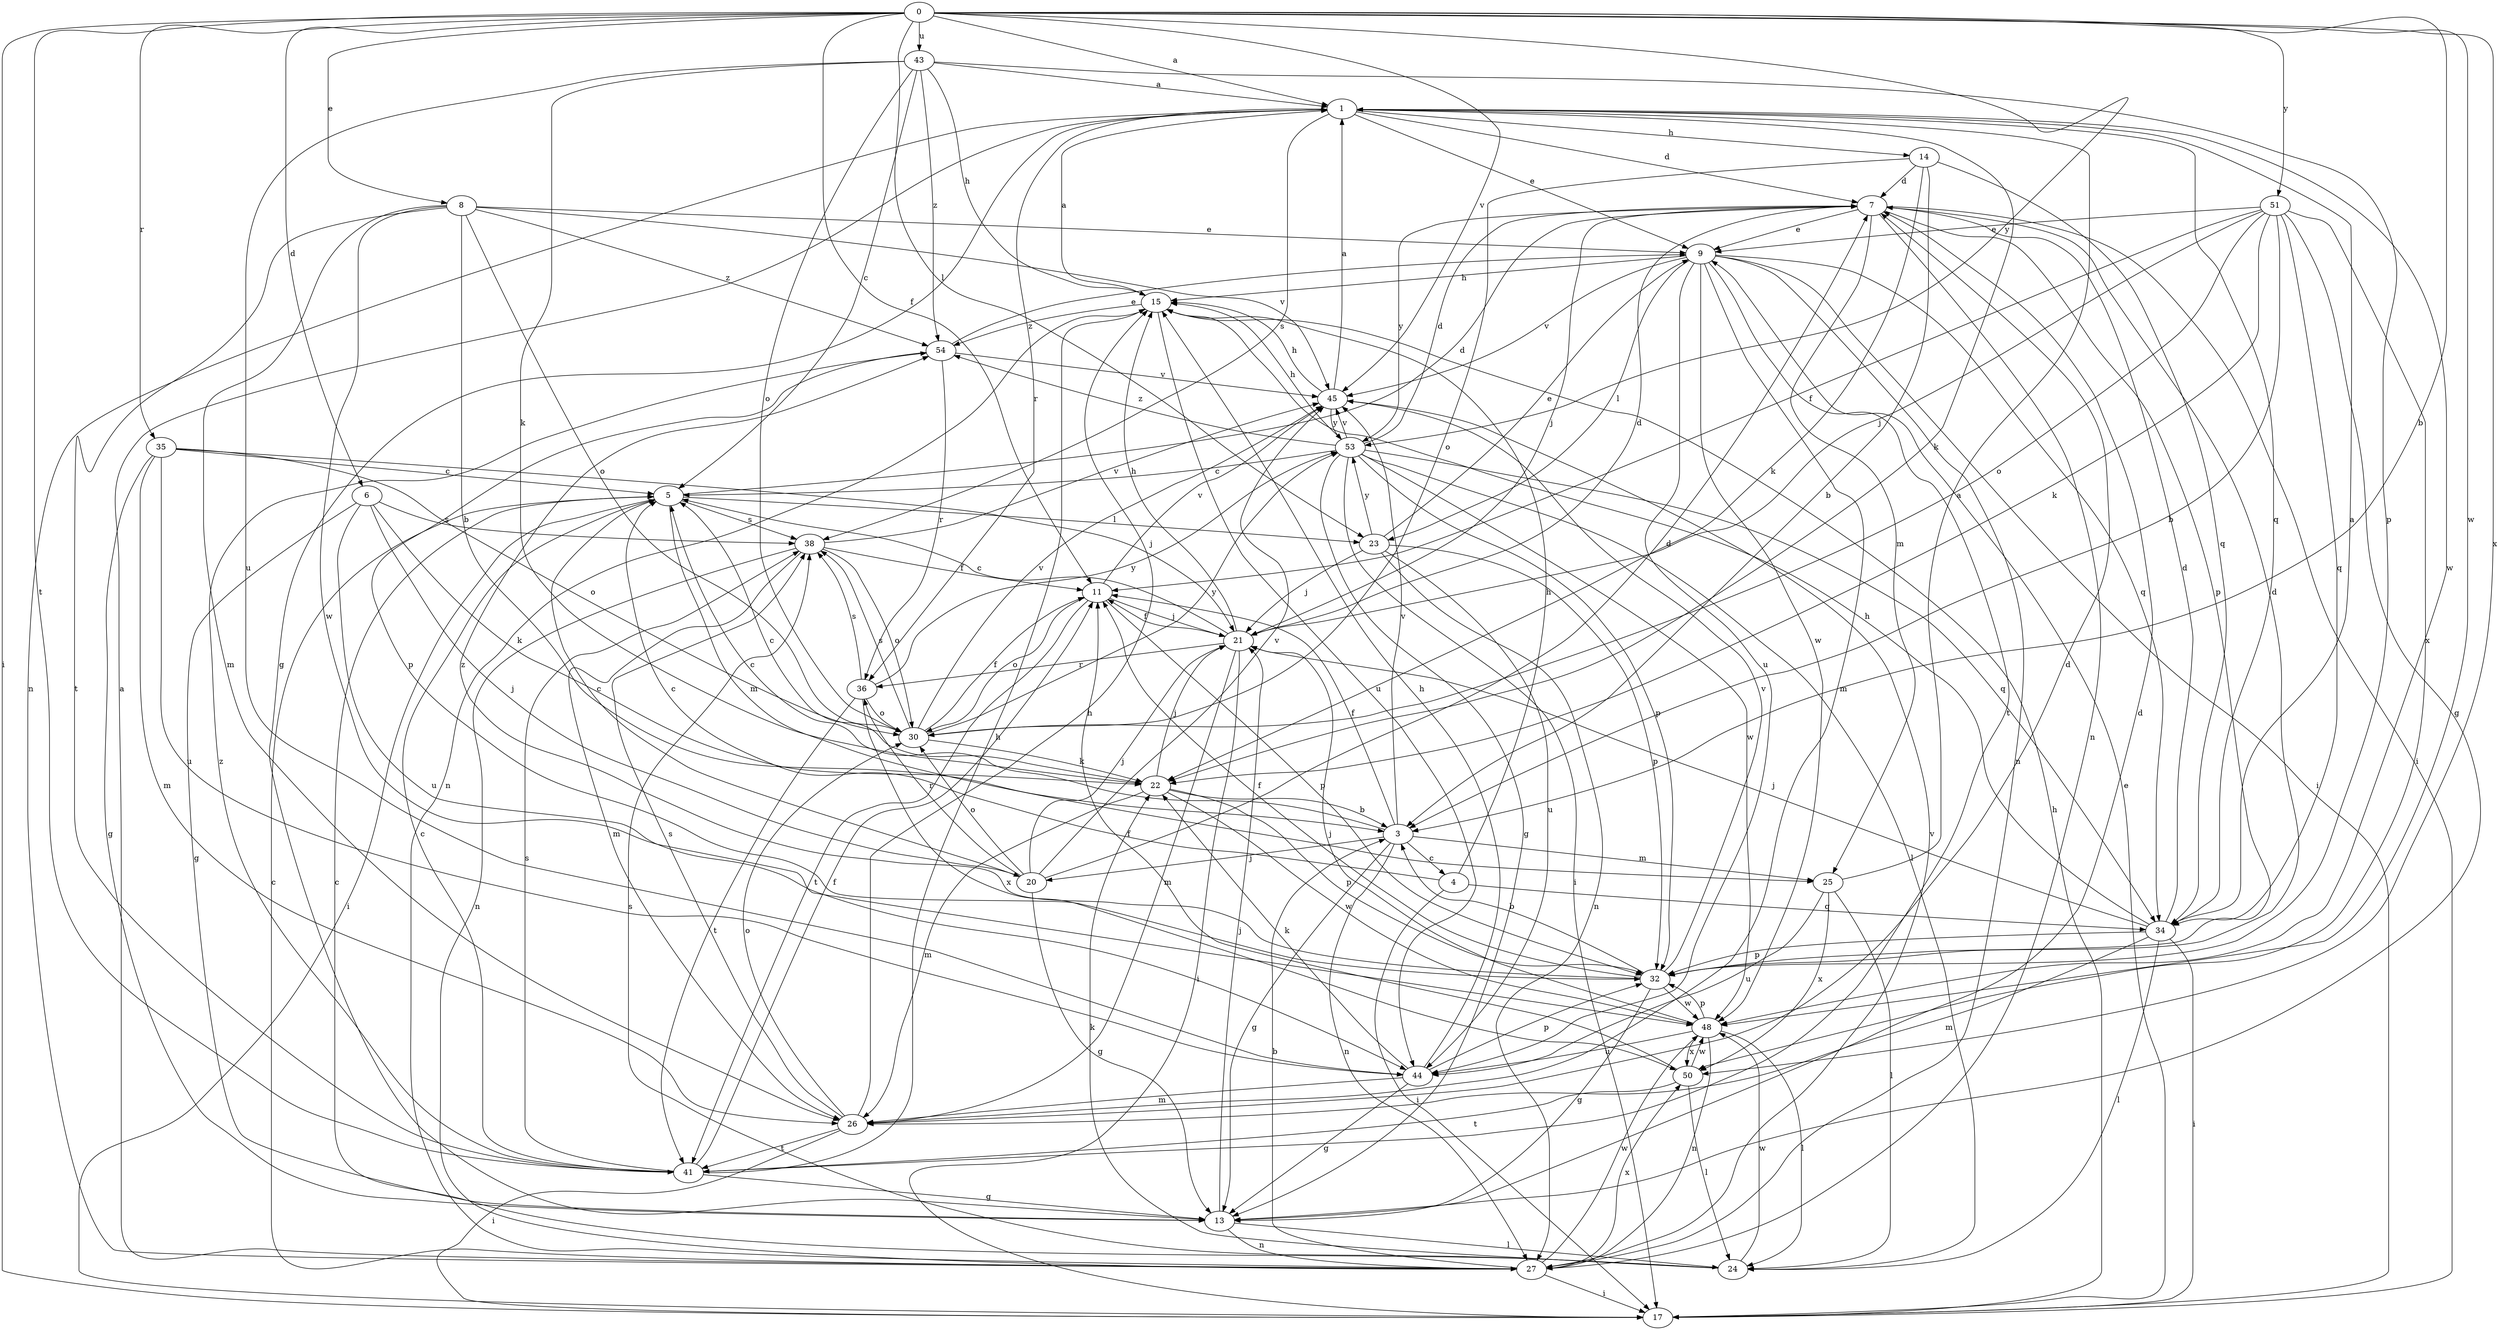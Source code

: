 strict digraph  {
0;
1;
3;
4;
5;
6;
7;
8;
9;
11;
13;
14;
15;
17;
20;
21;
22;
23;
24;
25;
26;
27;
30;
32;
34;
35;
36;
38;
41;
43;
44;
45;
48;
50;
51;
53;
54;
0 -> 1  [label=a];
0 -> 3  [label=b];
0 -> 6  [label=d];
0 -> 8  [label=e];
0 -> 11  [label=f];
0 -> 17  [label=i];
0 -> 23  [label=l];
0 -> 35  [label=r];
0 -> 41  [label=t];
0 -> 43  [label=u];
0 -> 45  [label=v];
0 -> 48  [label=w];
0 -> 50  [label=x];
0 -> 51  [label=y];
0 -> 53  [label=y];
1 -> 7  [label=d];
1 -> 9  [label=e];
1 -> 13  [label=g];
1 -> 14  [label=h];
1 -> 22  [label=k];
1 -> 27  [label=n];
1 -> 34  [label=q];
1 -> 36  [label=r];
1 -> 38  [label=s];
1 -> 48  [label=w];
3 -> 4  [label=c];
3 -> 5  [label=c];
3 -> 11  [label=f];
3 -> 13  [label=g];
3 -> 20  [label=j];
3 -> 25  [label=m];
3 -> 27  [label=n];
3 -> 45  [label=v];
4 -> 5  [label=c];
4 -> 15  [label=h];
4 -> 17  [label=i];
4 -> 34  [label=q];
5 -> 7  [label=d];
5 -> 17  [label=i];
5 -> 23  [label=l];
5 -> 25  [label=m];
5 -> 38  [label=s];
6 -> 13  [label=g];
6 -> 20  [label=j];
6 -> 22  [label=k];
6 -> 38  [label=s];
6 -> 44  [label=u];
7 -> 9  [label=e];
7 -> 17  [label=i];
7 -> 21  [label=j];
7 -> 25  [label=m];
7 -> 27  [label=n];
7 -> 32  [label=p];
7 -> 53  [label=y];
8 -> 3  [label=b];
8 -> 9  [label=e];
8 -> 26  [label=m];
8 -> 30  [label=o];
8 -> 41  [label=t];
8 -> 45  [label=v];
8 -> 48  [label=w];
8 -> 54  [label=z];
9 -> 15  [label=h];
9 -> 17  [label=i];
9 -> 23  [label=l];
9 -> 26  [label=m];
9 -> 27  [label=n];
9 -> 34  [label=q];
9 -> 41  [label=t];
9 -> 44  [label=u];
9 -> 45  [label=v];
9 -> 48  [label=w];
11 -> 21  [label=j];
11 -> 30  [label=o];
11 -> 32  [label=p];
11 -> 41  [label=t];
11 -> 45  [label=v];
13 -> 7  [label=d];
13 -> 21  [label=j];
13 -> 24  [label=l];
13 -> 27  [label=n];
14 -> 3  [label=b];
14 -> 7  [label=d];
14 -> 22  [label=k];
14 -> 30  [label=o];
14 -> 34  [label=q];
15 -> 1  [label=a];
15 -> 27  [label=n];
15 -> 44  [label=u];
15 -> 54  [label=z];
17 -> 9  [label=e];
17 -> 15  [label=h];
20 -> 5  [label=c];
20 -> 7  [label=d];
20 -> 13  [label=g];
20 -> 21  [label=j];
20 -> 30  [label=o];
20 -> 36  [label=r];
20 -> 45  [label=v];
21 -> 5  [label=c];
21 -> 7  [label=d];
21 -> 11  [label=f];
21 -> 15  [label=h];
21 -> 17  [label=i];
21 -> 26  [label=m];
21 -> 36  [label=r];
22 -> 3  [label=b];
22 -> 5  [label=c];
22 -> 21  [label=j];
22 -> 26  [label=m];
22 -> 32  [label=p];
22 -> 48  [label=w];
23 -> 9  [label=e];
23 -> 21  [label=j];
23 -> 27  [label=n];
23 -> 32  [label=p];
23 -> 44  [label=u];
23 -> 53  [label=y];
24 -> 5  [label=c];
24 -> 22  [label=k];
24 -> 38  [label=s];
24 -> 48  [label=w];
25 -> 1  [label=a];
25 -> 24  [label=l];
25 -> 44  [label=u];
25 -> 50  [label=x];
26 -> 7  [label=d];
26 -> 15  [label=h];
26 -> 17  [label=i];
26 -> 30  [label=o];
26 -> 38  [label=s];
26 -> 41  [label=t];
27 -> 1  [label=a];
27 -> 3  [label=b];
27 -> 5  [label=c];
27 -> 17  [label=i];
27 -> 45  [label=v];
27 -> 48  [label=w];
27 -> 50  [label=x];
30 -> 11  [label=f];
30 -> 22  [label=k];
30 -> 38  [label=s];
30 -> 45  [label=v];
30 -> 53  [label=y];
32 -> 3  [label=b];
32 -> 7  [label=d];
32 -> 11  [label=f];
32 -> 13  [label=g];
32 -> 45  [label=v];
32 -> 48  [label=w];
32 -> 54  [label=z];
34 -> 1  [label=a];
34 -> 7  [label=d];
34 -> 15  [label=h];
34 -> 17  [label=i];
34 -> 21  [label=j];
34 -> 24  [label=l];
34 -> 26  [label=m];
34 -> 32  [label=p];
35 -> 5  [label=c];
35 -> 13  [label=g];
35 -> 21  [label=j];
35 -> 26  [label=m];
35 -> 30  [label=o];
35 -> 44  [label=u];
36 -> 30  [label=o];
36 -> 38  [label=s];
36 -> 41  [label=t];
36 -> 50  [label=x];
36 -> 53  [label=y];
38 -> 11  [label=f];
38 -> 26  [label=m];
38 -> 27  [label=n];
38 -> 30  [label=o];
38 -> 45  [label=v];
41 -> 5  [label=c];
41 -> 11  [label=f];
41 -> 13  [label=g];
41 -> 15  [label=h];
41 -> 38  [label=s];
41 -> 54  [label=z];
43 -> 1  [label=a];
43 -> 5  [label=c];
43 -> 15  [label=h];
43 -> 22  [label=k];
43 -> 30  [label=o];
43 -> 32  [label=p];
43 -> 44  [label=u];
43 -> 54  [label=z];
44 -> 13  [label=g];
44 -> 15  [label=h];
44 -> 22  [label=k];
44 -> 26  [label=m];
44 -> 32  [label=p];
45 -> 1  [label=a];
45 -> 15  [label=h];
45 -> 53  [label=y];
48 -> 21  [label=j];
48 -> 24  [label=l];
48 -> 27  [label=n];
48 -> 32  [label=p];
48 -> 44  [label=u];
48 -> 50  [label=x];
50 -> 11  [label=f];
50 -> 24  [label=l];
50 -> 41  [label=t];
50 -> 48  [label=w];
51 -> 3  [label=b];
51 -> 9  [label=e];
51 -> 11  [label=f];
51 -> 13  [label=g];
51 -> 21  [label=j];
51 -> 22  [label=k];
51 -> 30  [label=o];
51 -> 34  [label=q];
51 -> 50  [label=x];
53 -> 5  [label=c];
53 -> 7  [label=d];
53 -> 13  [label=g];
53 -> 15  [label=h];
53 -> 17  [label=i];
53 -> 24  [label=l];
53 -> 32  [label=p];
53 -> 34  [label=q];
53 -> 45  [label=v];
53 -> 48  [label=w];
53 -> 54  [label=z];
54 -> 9  [label=e];
54 -> 32  [label=p];
54 -> 36  [label=r];
54 -> 45  [label=v];
}
